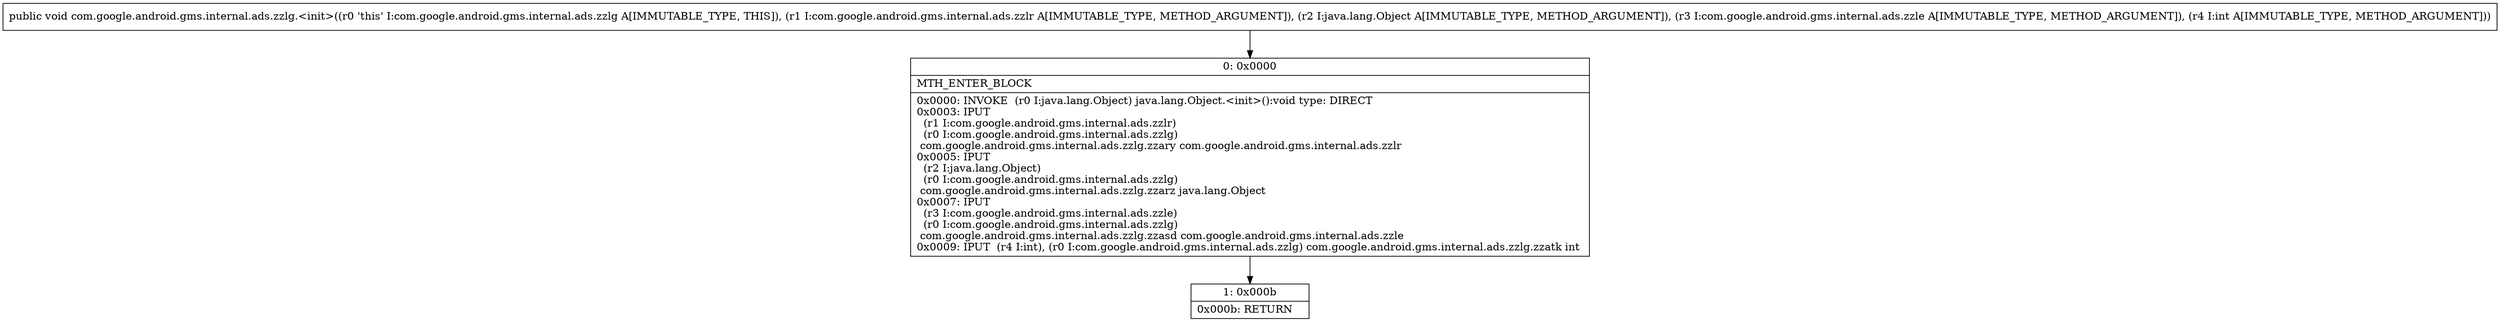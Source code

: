 digraph "CFG forcom.google.android.gms.internal.ads.zzlg.\<init\>(Lcom\/google\/android\/gms\/internal\/ads\/zzlr;Ljava\/lang\/Object;Lcom\/google\/android\/gms\/internal\/ads\/zzle;I)V" {
Node_0 [shape=record,label="{0\:\ 0x0000|MTH_ENTER_BLOCK\l|0x0000: INVOKE  (r0 I:java.lang.Object) java.lang.Object.\<init\>():void type: DIRECT \l0x0003: IPUT  \l  (r1 I:com.google.android.gms.internal.ads.zzlr)\l  (r0 I:com.google.android.gms.internal.ads.zzlg)\l com.google.android.gms.internal.ads.zzlg.zzary com.google.android.gms.internal.ads.zzlr \l0x0005: IPUT  \l  (r2 I:java.lang.Object)\l  (r0 I:com.google.android.gms.internal.ads.zzlg)\l com.google.android.gms.internal.ads.zzlg.zzarz java.lang.Object \l0x0007: IPUT  \l  (r3 I:com.google.android.gms.internal.ads.zzle)\l  (r0 I:com.google.android.gms.internal.ads.zzlg)\l com.google.android.gms.internal.ads.zzlg.zzasd com.google.android.gms.internal.ads.zzle \l0x0009: IPUT  (r4 I:int), (r0 I:com.google.android.gms.internal.ads.zzlg) com.google.android.gms.internal.ads.zzlg.zzatk int \l}"];
Node_1 [shape=record,label="{1\:\ 0x000b|0x000b: RETURN   \l}"];
MethodNode[shape=record,label="{public void com.google.android.gms.internal.ads.zzlg.\<init\>((r0 'this' I:com.google.android.gms.internal.ads.zzlg A[IMMUTABLE_TYPE, THIS]), (r1 I:com.google.android.gms.internal.ads.zzlr A[IMMUTABLE_TYPE, METHOD_ARGUMENT]), (r2 I:java.lang.Object A[IMMUTABLE_TYPE, METHOD_ARGUMENT]), (r3 I:com.google.android.gms.internal.ads.zzle A[IMMUTABLE_TYPE, METHOD_ARGUMENT]), (r4 I:int A[IMMUTABLE_TYPE, METHOD_ARGUMENT])) }"];
MethodNode -> Node_0;
Node_0 -> Node_1;
}

